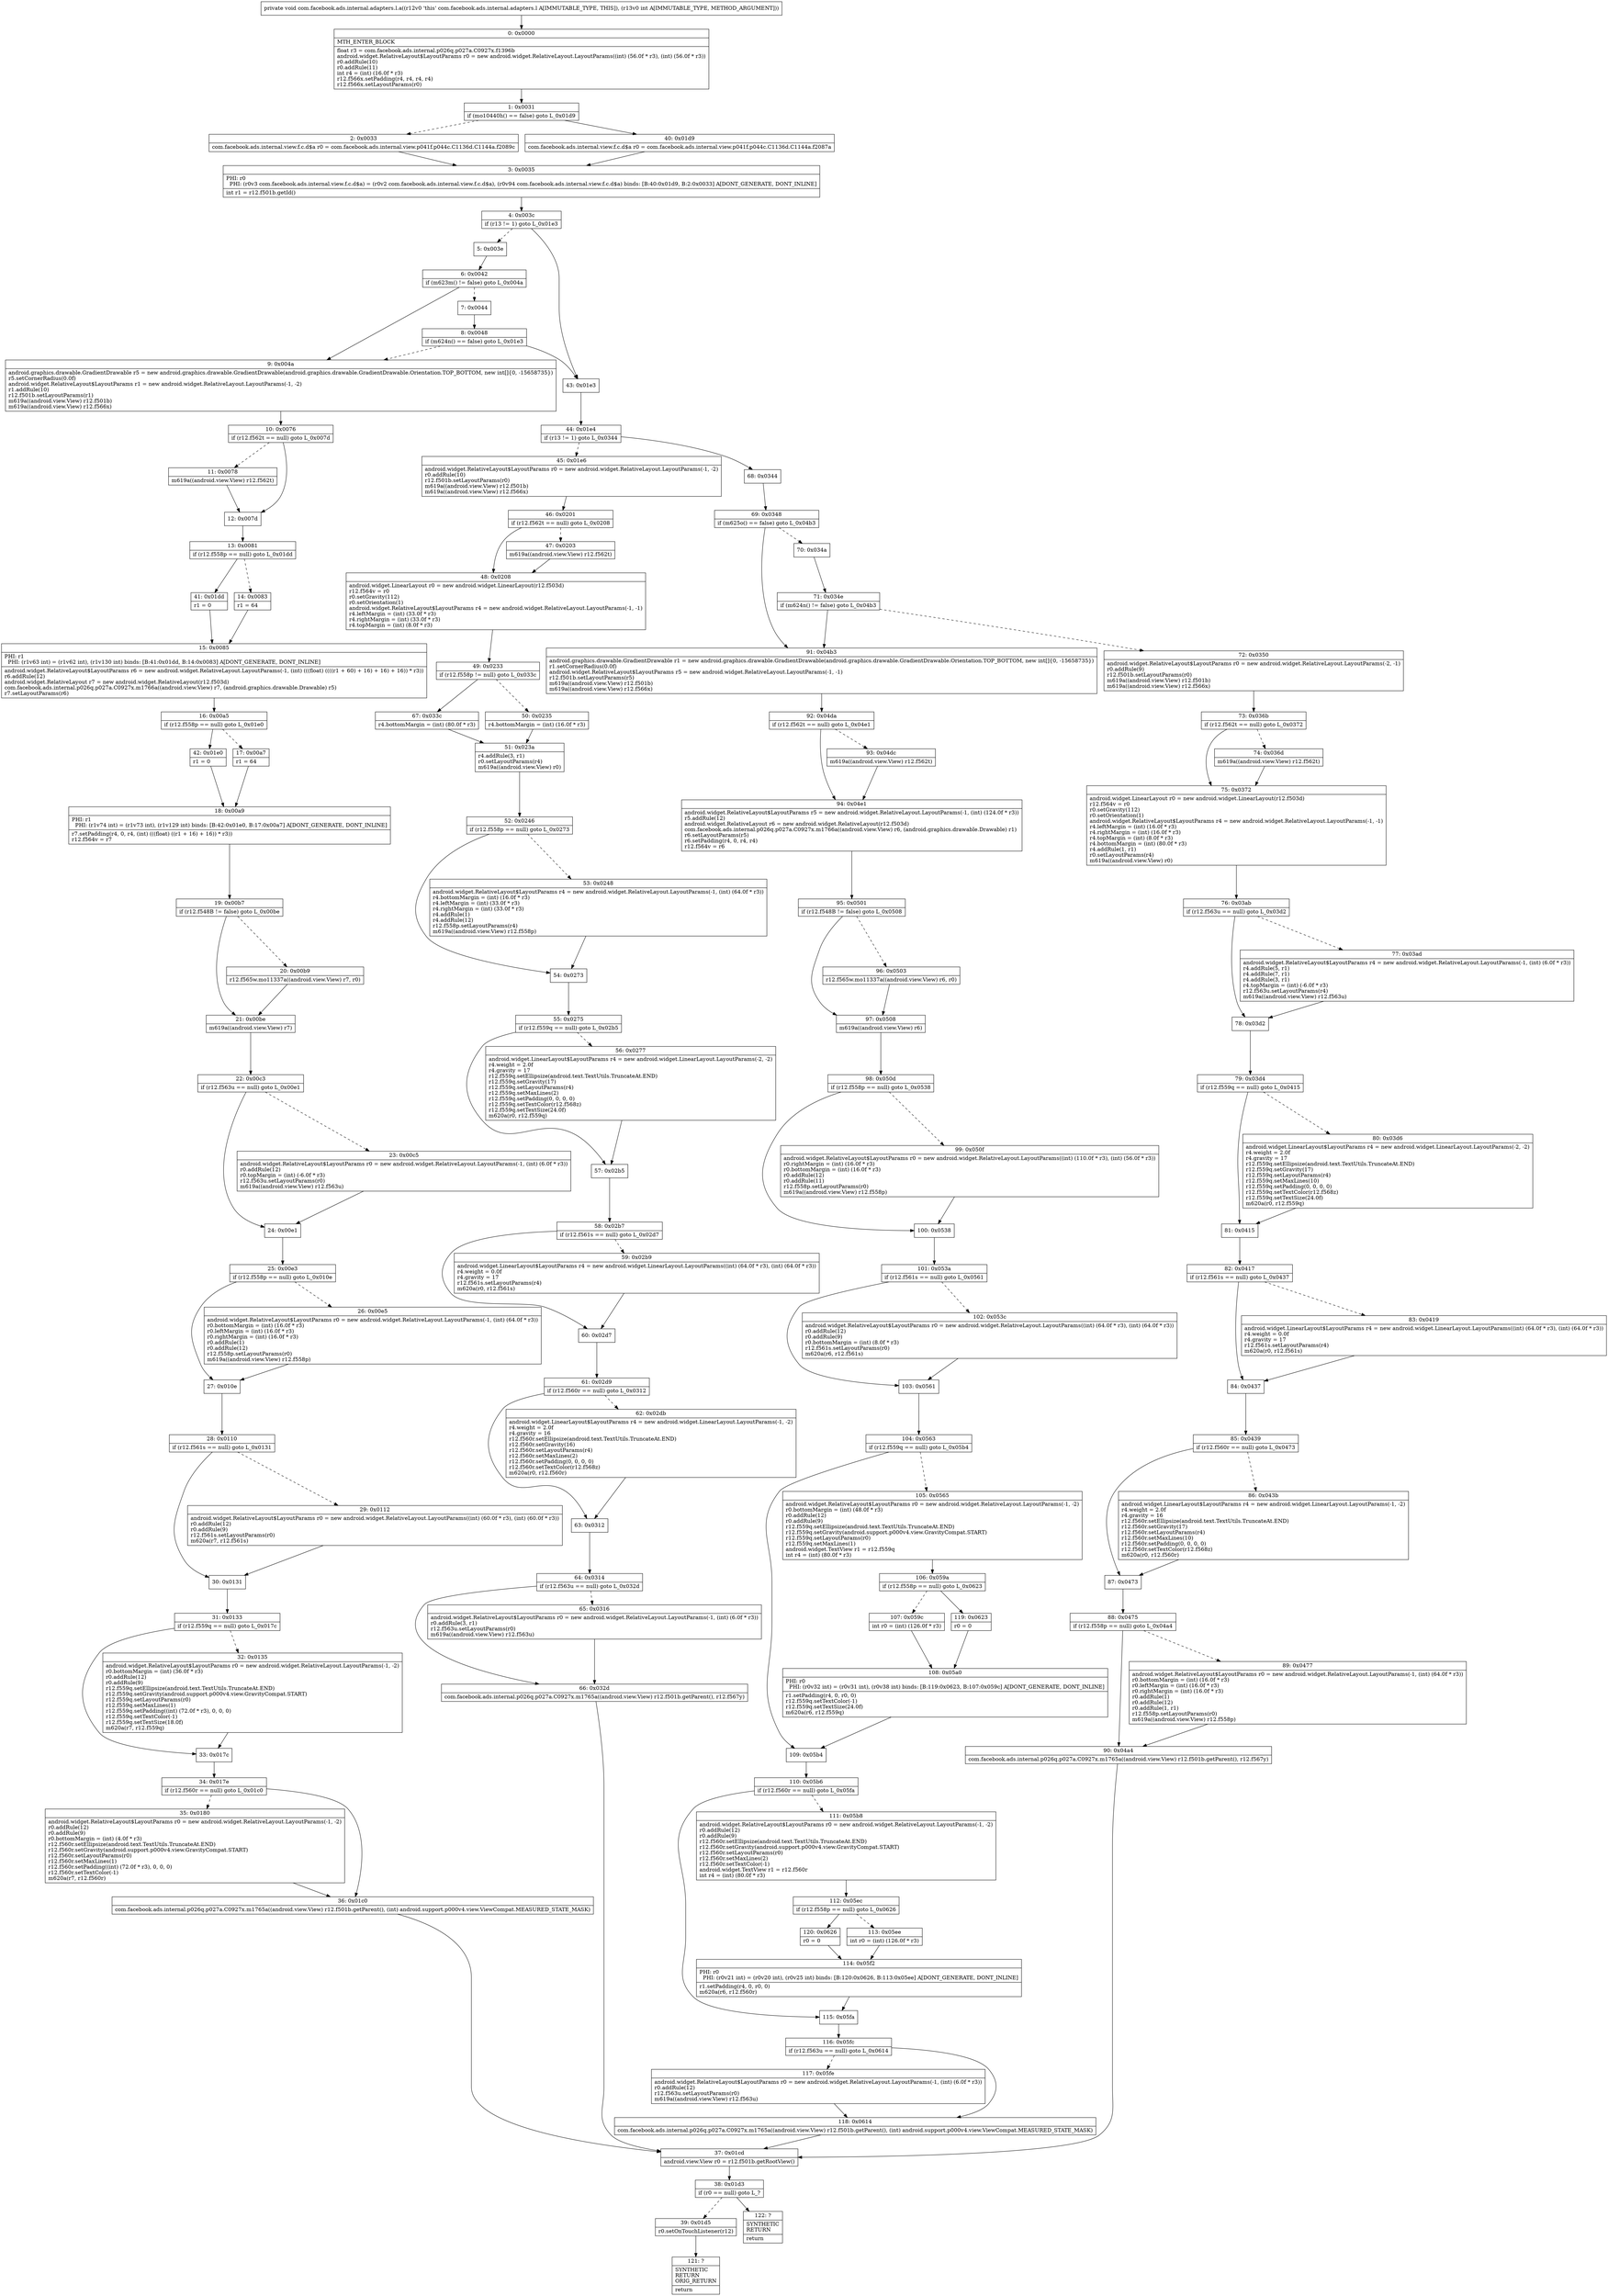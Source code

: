 digraph "CFG forcom.facebook.ads.internal.adapters.l.a(I)V" {
Node_0 [shape=record,label="{0\:\ 0x0000|MTH_ENTER_BLOCK\l|float r3 = com.facebook.ads.internal.p026q.p027a.C0927x.f1396b\landroid.widget.RelativeLayout$LayoutParams r0 = new android.widget.RelativeLayout.LayoutParams((int) (56.0f * r3), (int) (56.0f * r3))\lr0.addRule(10)\lr0.addRule(11)\lint r4 = (int) (16.0f * r3)\lr12.f566x.setPadding(r4, r4, r4, r4)\lr12.f566x.setLayoutParams(r0)\l}"];
Node_1 [shape=record,label="{1\:\ 0x0031|if (mo10440h() == false) goto L_0x01d9\l}"];
Node_2 [shape=record,label="{2\:\ 0x0033|com.facebook.ads.internal.view.f.c.d$a r0 = com.facebook.ads.internal.view.p041f.p044c.C1136d.C1144a.f2089c\l}"];
Node_3 [shape=record,label="{3\:\ 0x0035|PHI: r0 \l  PHI: (r0v3 com.facebook.ads.internal.view.f.c.d$a) = (r0v2 com.facebook.ads.internal.view.f.c.d$a), (r0v94 com.facebook.ads.internal.view.f.c.d$a) binds: [B:40:0x01d9, B:2:0x0033] A[DONT_GENERATE, DONT_INLINE]\l|int r1 = r12.f501b.getId()\l}"];
Node_4 [shape=record,label="{4\:\ 0x003c|if (r13 != 1) goto L_0x01e3\l}"];
Node_5 [shape=record,label="{5\:\ 0x003e}"];
Node_6 [shape=record,label="{6\:\ 0x0042|if (m623m() != false) goto L_0x004a\l}"];
Node_7 [shape=record,label="{7\:\ 0x0044}"];
Node_8 [shape=record,label="{8\:\ 0x0048|if (m624n() == false) goto L_0x01e3\l}"];
Node_9 [shape=record,label="{9\:\ 0x004a|android.graphics.drawable.GradientDrawable r5 = new android.graphics.drawable.GradientDrawable(android.graphics.drawable.GradientDrawable.Orientation.TOP_BOTTOM, new int[]\{0, \-15658735\})\lr5.setCornerRadius(0.0f)\landroid.widget.RelativeLayout$LayoutParams r1 = new android.widget.RelativeLayout.LayoutParams(\-1, \-2)\lr1.addRule(10)\lr12.f501b.setLayoutParams(r1)\lm619a((android.view.View) r12.f501b)\lm619a((android.view.View) r12.f566x)\l}"];
Node_10 [shape=record,label="{10\:\ 0x0076|if (r12.f562t == null) goto L_0x007d\l}"];
Node_11 [shape=record,label="{11\:\ 0x0078|m619a((android.view.View) r12.f562t)\l}"];
Node_12 [shape=record,label="{12\:\ 0x007d}"];
Node_13 [shape=record,label="{13\:\ 0x0081|if (r12.f558p == null) goto L_0x01dd\l}"];
Node_14 [shape=record,label="{14\:\ 0x0083|r1 = 64\l}"];
Node_15 [shape=record,label="{15\:\ 0x0085|PHI: r1 \l  PHI: (r1v63 int) = (r1v62 int), (r1v130 int) binds: [B:41:0x01dd, B:14:0x0083] A[DONT_GENERATE, DONT_INLINE]\l|android.widget.RelativeLayout$LayoutParams r6 = new android.widget.RelativeLayout.LayoutParams(\-1, (int) (((float) ((((r1 + 60) + 16) + 16) + 16)) * r3))\lr6.addRule(12)\landroid.widget.RelativeLayout r7 = new android.widget.RelativeLayout(r12.f503d)\lcom.facebook.ads.internal.p026q.p027a.C0927x.m1766a((android.view.View) r7, (android.graphics.drawable.Drawable) r5)\lr7.setLayoutParams(r6)\l}"];
Node_16 [shape=record,label="{16\:\ 0x00a5|if (r12.f558p == null) goto L_0x01e0\l}"];
Node_17 [shape=record,label="{17\:\ 0x00a7|r1 = 64\l}"];
Node_18 [shape=record,label="{18\:\ 0x00a9|PHI: r1 \l  PHI: (r1v74 int) = (r1v73 int), (r1v129 int) binds: [B:42:0x01e0, B:17:0x00a7] A[DONT_GENERATE, DONT_INLINE]\l|r7.setPadding(r4, 0, r4, (int) (((float) ((r1 + 16) + 16)) * r3))\lr12.f564v = r7\l}"];
Node_19 [shape=record,label="{19\:\ 0x00b7|if (r12.f548B != false) goto L_0x00be\l}"];
Node_20 [shape=record,label="{20\:\ 0x00b9|r12.f565w.mo11337a((android.view.View) r7, r0)\l}"];
Node_21 [shape=record,label="{21\:\ 0x00be|m619a((android.view.View) r7)\l}"];
Node_22 [shape=record,label="{22\:\ 0x00c3|if (r12.f563u == null) goto L_0x00e1\l}"];
Node_23 [shape=record,label="{23\:\ 0x00c5|android.widget.RelativeLayout$LayoutParams r0 = new android.widget.RelativeLayout.LayoutParams(\-1, (int) (6.0f * r3))\lr0.addRule(12)\lr0.topMargin = (int) (\-6.0f * r3)\lr12.f563u.setLayoutParams(r0)\lm619a((android.view.View) r12.f563u)\l}"];
Node_24 [shape=record,label="{24\:\ 0x00e1}"];
Node_25 [shape=record,label="{25\:\ 0x00e3|if (r12.f558p == null) goto L_0x010e\l}"];
Node_26 [shape=record,label="{26\:\ 0x00e5|android.widget.RelativeLayout$LayoutParams r0 = new android.widget.RelativeLayout.LayoutParams(\-1, (int) (64.0f * r3))\lr0.bottomMargin = (int) (16.0f * r3)\lr0.leftMargin = (int) (16.0f * r3)\lr0.rightMargin = (int) (16.0f * r3)\lr0.addRule(1)\lr0.addRule(12)\lr12.f558p.setLayoutParams(r0)\lm619a((android.view.View) r12.f558p)\l}"];
Node_27 [shape=record,label="{27\:\ 0x010e}"];
Node_28 [shape=record,label="{28\:\ 0x0110|if (r12.f561s == null) goto L_0x0131\l}"];
Node_29 [shape=record,label="{29\:\ 0x0112|android.widget.RelativeLayout$LayoutParams r0 = new android.widget.RelativeLayout.LayoutParams((int) (60.0f * r3), (int) (60.0f * r3))\lr0.addRule(12)\lr0.addRule(9)\lr12.f561s.setLayoutParams(r0)\lm620a(r7, r12.f561s)\l}"];
Node_30 [shape=record,label="{30\:\ 0x0131}"];
Node_31 [shape=record,label="{31\:\ 0x0133|if (r12.f559q == null) goto L_0x017c\l}"];
Node_32 [shape=record,label="{32\:\ 0x0135|android.widget.RelativeLayout$LayoutParams r0 = new android.widget.RelativeLayout.LayoutParams(\-1, \-2)\lr0.bottomMargin = (int) (36.0f * r3)\lr0.addRule(12)\lr0.addRule(9)\lr12.f559q.setEllipsize(android.text.TextUtils.TruncateAt.END)\lr12.f559q.setGravity(android.support.p000v4.view.GravityCompat.START)\lr12.f559q.setLayoutParams(r0)\lr12.f559q.setMaxLines(1)\lr12.f559q.setPadding((int) (72.0f * r3), 0, 0, 0)\lr12.f559q.setTextColor(\-1)\lr12.f559q.setTextSize(18.0f)\lm620a(r7, r12.f559q)\l}"];
Node_33 [shape=record,label="{33\:\ 0x017c}"];
Node_34 [shape=record,label="{34\:\ 0x017e|if (r12.f560r == null) goto L_0x01c0\l}"];
Node_35 [shape=record,label="{35\:\ 0x0180|android.widget.RelativeLayout$LayoutParams r0 = new android.widget.RelativeLayout.LayoutParams(\-1, \-2)\lr0.addRule(12)\lr0.addRule(9)\lr0.bottomMargin = (int) (4.0f * r3)\lr12.f560r.setEllipsize(android.text.TextUtils.TruncateAt.END)\lr12.f560r.setGravity(android.support.p000v4.view.GravityCompat.START)\lr12.f560r.setLayoutParams(r0)\lr12.f560r.setMaxLines(1)\lr12.f560r.setPadding((int) (72.0f * r3), 0, 0, 0)\lr12.f560r.setTextColor(\-1)\lm620a(r7, r12.f560r)\l}"];
Node_36 [shape=record,label="{36\:\ 0x01c0|com.facebook.ads.internal.p026q.p027a.C0927x.m1765a((android.view.View) r12.f501b.getParent(), (int) android.support.p000v4.view.ViewCompat.MEASURED_STATE_MASK)\l}"];
Node_37 [shape=record,label="{37\:\ 0x01cd|android.view.View r0 = r12.f501b.getRootView()\l}"];
Node_38 [shape=record,label="{38\:\ 0x01d3|if (r0 == null) goto L_?\l}"];
Node_39 [shape=record,label="{39\:\ 0x01d5|r0.setOnTouchListener(r12)\l}"];
Node_40 [shape=record,label="{40\:\ 0x01d9|com.facebook.ads.internal.view.f.c.d$a r0 = com.facebook.ads.internal.view.p041f.p044c.C1136d.C1144a.f2087a\l}"];
Node_41 [shape=record,label="{41\:\ 0x01dd|r1 = 0\l}"];
Node_42 [shape=record,label="{42\:\ 0x01e0|r1 = 0\l}"];
Node_43 [shape=record,label="{43\:\ 0x01e3}"];
Node_44 [shape=record,label="{44\:\ 0x01e4|if (r13 != 1) goto L_0x0344\l}"];
Node_45 [shape=record,label="{45\:\ 0x01e6|android.widget.RelativeLayout$LayoutParams r0 = new android.widget.RelativeLayout.LayoutParams(\-1, \-2)\lr0.addRule(10)\lr12.f501b.setLayoutParams(r0)\lm619a((android.view.View) r12.f501b)\lm619a((android.view.View) r12.f566x)\l}"];
Node_46 [shape=record,label="{46\:\ 0x0201|if (r12.f562t == null) goto L_0x0208\l}"];
Node_47 [shape=record,label="{47\:\ 0x0203|m619a((android.view.View) r12.f562t)\l}"];
Node_48 [shape=record,label="{48\:\ 0x0208|android.widget.LinearLayout r0 = new android.widget.LinearLayout(r12.f503d)\lr12.f564v = r0\lr0.setGravity(112)\lr0.setOrientation(1)\landroid.widget.RelativeLayout$LayoutParams r4 = new android.widget.RelativeLayout.LayoutParams(\-1, \-1)\lr4.leftMargin = (int) (33.0f * r3)\lr4.rightMargin = (int) (33.0f * r3)\lr4.topMargin = (int) (8.0f * r3)\l}"];
Node_49 [shape=record,label="{49\:\ 0x0233|if (r12.f558p != null) goto L_0x033c\l}"];
Node_50 [shape=record,label="{50\:\ 0x0235|r4.bottomMargin = (int) (16.0f * r3)\l}"];
Node_51 [shape=record,label="{51\:\ 0x023a|r4.addRule(3, r1)\lr0.setLayoutParams(r4)\lm619a((android.view.View) r0)\l}"];
Node_52 [shape=record,label="{52\:\ 0x0246|if (r12.f558p == null) goto L_0x0273\l}"];
Node_53 [shape=record,label="{53\:\ 0x0248|android.widget.RelativeLayout$LayoutParams r4 = new android.widget.RelativeLayout.LayoutParams(\-1, (int) (64.0f * r3))\lr4.bottomMargin = (int) (16.0f * r3)\lr4.leftMargin = (int) (33.0f * r3)\lr4.rightMargin = (int) (33.0f * r3)\lr4.addRule(1)\lr4.addRule(12)\lr12.f558p.setLayoutParams(r4)\lm619a((android.view.View) r12.f558p)\l}"];
Node_54 [shape=record,label="{54\:\ 0x0273}"];
Node_55 [shape=record,label="{55\:\ 0x0275|if (r12.f559q == null) goto L_0x02b5\l}"];
Node_56 [shape=record,label="{56\:\ 0x0277|android.widget.LinearLayout$LayoutParams r4 = new android.widget.LinearLayout.LayoutParams(\-2, \-2)\lr4.weight = 2.0f\lr4.gravity = 17\lr12.f559q.setEllipsize(android.text.TextUtils.TruncateAt.END)\lr12.f559q.setGravity(17)\lr12.f559q.setLayoutParams(r4)\lr12.f559q.setMaxLines(2)\lr12.f559q.setPadding(0, 0, 0, 0)\lr12.f559q.setTextColor(r12.f568z)\lr12.f559q.setTextSize(24.0f)\lm620a(r0, r12.f559q)\l}"];
Node_57 [shape=record,label="{57\:\ 0x02b5}"];
Node_58 [shape=record,label="{58\:\ 0x02b7|if (r12.f561s == null) goto L_0x02d7\l}"];
Node_59 [shape=record,label="{59\:\ 0x02b9|android.widget.LinearLayout$LayoutParams r4 = new android.widget.LinearLayout.LayoutParams((int) (64.0f * r3), (int) (64.0f * r3))\lr4.weight = 0.0f\lr4.gravity = 17\lr12.f561s.setLayoutParams(r4)\lm620a(r0, r12.f561s)\l}"];
Node_60 [shape=record,label="{60\:\ 0x02d7}"];
Node_61 [shape=record,label="{61\:\ 0x02d9|if (r12.f560r == null) goto L_0x0312\l}"];
Node_62 [shape=record,label="{62\:\ 0x02db|android.widget.LinearLayout$LayoutParams r4 = new android.widget.LinearLayout.LayoutParams(\-1, \-2)\lr4.weight = 2.0f\lr4.gravity = 16\lr12.f560r.setEllipsize(android.text.TextUtils.TruncateAt.END)\lr12.f560r.setGravity(16)\lr12.f560r.setLayoutParams(r4)\lr12.f560r.setMaxLines(2)\lr12.f560r.setPadding(0, 0, 0, 0)\lr12.f560r.setTextColor(r12.f568z)\lm620a(r0, r12.f560r)\l}"];
Node_63 [shape=record,label="{63\:\ 0x0312}"];
Node_64 [shape=record,label="{64\:\ 0x0314|if (r12.f563u == null) goto L_0x032d\l}"];
Node_65 [shape=record,label="{65\:\ 0x0316|android.widget.RelativeLayout$LayoutParams r0 = new android.widget.RelativeLayout.LayoutParams(\-1, (int) (6.0f * r3))\lr0.addRule(3, r1)\lr12.f563u.setLayoutParams(r0)\lm619a((android.view.View) r12.f563u)\l}"];
Node_66 [shape=record,label="{66\:\ 0x032d|com.facebook.ads.internal.p026q.p027a.C0927x.m1765a((android.view.View) r12.f501b.getParent(), r12.f567y)\l}"];
Node_67 [shape=record,label="{67\:\ 0x033c|r4.bottomMargin = (int) (80.0f * r3)\l}"];
Node_68 [shape=record,label="{68\:\ 0x0344}"];
Node_69 [shape=record,label="{69\:\ 0x0348|if (m625o() == false) goto L_0x04b3\l}"];
Node_70 [shape=record,label="{70\:\ 0x034a}"];
Node_71 [shape=record,label="{71\:\ 0x034e|if (m624n() != false) goto L_0x04b3\l}"];
Node_72 [shape=record,label="{72\:\ 0x0350|android.widget.RelativeLayout$LayoutParams r0 = new android.widget.RelativeLayout.LayoutParams(\-2, \-1)\lr0.addRule(9)\lr12.f501b.setLayoutParams(r0)\lm619a((android.view.View) r12.f501b)\lm619a((android.view.View) r12.f566x)\l}"];
Node_73 [shape=record,label="{73\:\ 0x036b|if (r12.f562t == null) goto L_0x0372\l}"];
Node_74 [shape=record,label="{74\:\ 0x036d|m619a((android.view.View) r12.f562t)\l}"];
Node_75 [shape=record,label="{75\:\ 0x0372|android.widget.LinearLayout r0 = new android.widget.LinearLayout(r12.f503d)\lr12.f564v = r0\lr0.setGravity(112)\lr0.setOrientation(1)\landroid.widget.RelativeLayout$LayoutParams r4 = new android.widget.RelativeLayout.LayoutParams(\-1, \-1)\lr4.leftMargin = (int) (16.0f * r3)\lr4.rightMargin = (int) (16.0f * r3)\lr4.topMargin = (int) (8.0f * r3)\lr4.bottomMargin = (int) (80.0f * r3)\lr4.addRule(1, r1)\lr0.setLayoutParams(r4)\lm619a((android.view.View) r0)\l}"];
Node_76 [shape=record,label="{76\:\ 0x03ab|if (r12.f563u == null) goto L_0x03d2\l}"];
Node_77 [shape=record,label="{77\:\ 0x03ad|android.widget.RelativeLayout$LayoutParams r4 = new android.widget.RelativeLayout.LayoutParams(\-1, (int) (6.0f * r3))\lr4.addRule(5, r1)\lr4.addRule(7, r1)\lr4.addRule(3, r1)\lr4.topMargin = (int) (\-6.0f * r3)\lr12.f563u.setLayoutParams(r4)\lm619a((android.view.View) r12.f563u)\l}"];
Node_78 [shape=record,label="{78\:\ 0x03d2}"];
Node_79 [shape=record,label="{79\:\ 0x03d4|if (r12.f559q == null) goto L_0x0415\l}"];
Node_80 [shape=record,label="{80\:\ 0x03d6|android.widget.LinearLayout$LayoutParams r4 = new android.widget.LinearLayout.LayoutParams(\-2, \-2)\lr4.weight = 2.0f\lr4.gravity = 17\lr12.f559q.setEllipsize(android.text.TextUtils.TruncateAt.END)\lr12.f559q.setGravity(17)\lr12.f559q.setLayoutParams(r4)\lr12.f559q.setMaxLines(10)\lr12.f559q.setPadding(0, 0, 0, 0)\lr12.f559q.setTextColor(r12.f568z)\lr12.f559q.setTextSize(24.0f)\lm620a(r0, r12.f559q)\l}"];
Node_81 [shape=record,label="{81\:\ 0x0415}"];
Node_82 [shape=record,label="{82\:\ 0x0417|if (r12.f561s == null) goto L_0x0437\l}"];
Node_83 [shape=record,label="{83\:\ 0x0419|android.widget.LinearLayout$LayoutParams r4 = new android.widget.LinearLayout.LayoutParams((int) (64.0f * r3), (int) (64.0f * r3))\lr4.weight = 0.0f\lr4.gravity = 17\lr12.f561s.setLayoutParams(r4)\lm620a(r0, r12.f561s)\l}"];
Node_84 [shape=record,label="{84\:\ 0x0437}"];
Node_85 [shape=record,label="{85\:\ 0x0439|if (r12.f560r == null) goto L_0x0473\l}"];
Node_86 [shape=record,label="{86\:\ 0x043b|android.widget.LinearLayout$LayoutParams r4 = new android.widget.LinearLayout.LayoutParams(\-1, \-2)\lr4.weight = 2.0f\lr4.gravity = 16\lr12.f560r.setEllipsize(android.text.TextUtils.TruncateAt.END)\lr12.f560r.setGravity(17)\lr12.f560r.setLayoutParams(r4)\lr12.f560r.setMaxLines(10)\lr12.f560r.setPadding(0, 0, 0, 0)\lr12.f560r.setTextColor(r12.f568z)\lm620a(r0, r12.f560r)\l}"];
Node_87 [shape=record,label="{87\:\ 0x0473}"];
Node_88 [shape=record,label="{88\:\ 0x0475|if (r12.f558p == null) goto L_0x04a4\l}"];
Node_89 [shape=record,label="{89\:\ 0x0477|android.widget.RelativeLayout$LayoutParams r0 = new android.widget.RelativeLayout.LayoutParams(\-1, (int) (64.0f * r3))\lr0.bottomMargin = (int) (16.0f * r3)\lr0.leftMargin = (int) (16.0f * r3)\lr0.rightMargin = (int) (16.0f * r3)\lr0.addRule(1)\lr0.addRule(12)\lr0.addRule(1, r1)\lr12.f558p.setLayoutParams(r0)\lm619a((android.view.View) r12.f558p)\l}"];
Node_90 [shape=record,label="{90\:\ 0x04a4|com.facebook.ads.internal.p026q.p027a.C0927x.m1765a((android.view.View) r12.f501b.getParent(), r12.f567y)\l}"];
Node_91 [shape=record,label="{91\:\ 0x04b3|android.graphics.drawable.GradientDrawable r1 = new android.graphics.drawable.GradientDrawable(android.graphics.drawable.GradientDrawable.Orientation.TOP_BOTTOM, new int[]\{0, \-15658735\})\lr1.setCornerRadius(0.0f)\landroid.widget.RelativeLayout$LayoutParams r5 = new android.widget.RelativeLayout.LayoutParams(\-1, \-1)\lr12.f501b.setLayoutParams(r5)\lm619a((android.view.View) r12.f501b)\lm619a((android.view.View) r12.f566x)\l}"];
Node_92 [shape=record,label="{92\:\ 0x04da|if (r12.f562t == null) goto L_0x04e1\l}"];
Node_93 [shape=record,label="{93\:\ 0x04dc|m619a((android.view.View) r12.f562t)\l}"];
Node_94 [shape=record,label="{94\:\ 0x04e1|android.widget.RelativeLayout$LayoutParams r5 = new android.widget.RelativeLayout.LayoutParams(\-1, (int) (124.0f * r3))\lr5.addRule(12)\landroid.widget.RelativeLayout r6 = new android.widget.RelativeLayout(r12.f503d)\lcom.facebook.ads.internal.p026q.p027a.C0927x.m1766a((android.view.View) r6, (android.graphics.drawable.Drawable) r1)\lr6.setLayoutParams(r5)\lr6.setPadding(r4, 0, r4, r4)\lr12.f564v = r6\l}"];
Node_95 [shape=record,label="{95\:\ 0x0501|if (r12.f548B != false) goto L_0x0508\l}"];
Node_96 [shape=record,label="{96\:\ 0x0503|r12.f565w.mo11337a((android.view.View) r6, r0)\l}"];
Node_97 [shape=record,label="{97\:\ 0x0508|m619a((android.view.View) r6)\l}"];
Node_98 [shape=record,label="{98\:\ 0x050d|if (r12.f558p == null) goto L_0x0538\l}"];
Node_99 [shape=record,label="{99\:\ 0x050f|android.widget.RelativeLayout$LayoutParams r0 = new android.widget.RelativeLayout.LayoutParams((int) (110.0f * r3), (int) (56.0f * r3))\lr0.rightMargin = (int) (16.0f * r3)\lr0.bottomMargin = (int) (16.0f * r3)\lr0.addRule(12)\lr0.addRule(11)\lr12.f558p.setLayoutParams(r0)\lm619a((android.view.View) r12.f558p)\l}"];
Node_100 [shape=record,label="{100\:\ 0x0538}"];
Node_101 [shape=record,label="{101\:\ 0x053a|if (r12.f561s == null) goto L_0x0561\l}"];
Node_102 [shape=record,label="{102\:\ 0x053c|android.widget.RelativeLayout$LayoutParams r0 = new android.widget.RelativeLayout.LayoutParams((int) (64.0f * r3), (int) (64.0f * r3))\lr0.addRule(12)\lr0.addRule(9)\lr0.bottomMargin = (int) (8.0f * r3)\lr12.f561s.setLayoutParams(r0)\lm620a(r6, r12.f561s)\l}"];
Node_103 [shape=record,label="{103\:\ 0x0561}"];
Node_104 [shape=record,label="{104\:\ 0x0563|if (r12.f559q == null) goto L_0x05b4\l}"];
Node_105 [shape=record,label="{105\:\ 0x0565|android.widget.RelativeLayout$LayoutParams r0 = new android.widget.RelativeLayout.LayoutParams(\-1, \-2)\lr0.bottomMargin = (int) (48.0f * r3)\lr0.addRule(12)\lr0.addRule(9)\lr12.f559q.setEllipsize(android.text.TextUtils.TruncateAt.END)\lr12.f559q.setGravity(android.support.p000v4.view.GravityCompat.START)\lr12.f559q.setLayoutParams(r0)\lr12.f559q.setMaxLines(1)\landroid.widget.TextView r1 = r12.f559q\lint r4 = (int) (80.0f * r3)\l}"];
Node_106 [shape=record,label="{106\:\ 0x059a|if (r12.f558p == null) goto L_0x0623\l}"];
Node_107 [shape=record,label="{107\:\ 0x059c|int r0 = (int) (126.0f * r3)\l}"];
Node_108 [shape=record,label="{108\:\ 0x05a0|PHI: r0 \l  PHI: (r0v32 int) = (r0v31 int), (r0v38 int) binds: [B:119:0x0623, B:107:0x059c] A[DONT_GENERATE, DONT_INLINE]\l|r1.setPadding(r4, 0, r0, 0)\lr12.f559q.setTextColor(\-1)\lr12.f559q.setTextSize(24.0f)\lm620a(r6, r12.f559q)\l}"];
Node_109 [shape=record,label="{109\:\ 0x05b4}"];
Node_110 [shape=record,label="{110\:\ 0x05b6|if (r12.f560r == null) goto L_0x05fa\l}"];
Node_111 [shape=record,label="{111\:\ 0x05b8|android.widget.RelativeLayout$LayoutParams r0 = new android.widget.RelativeLayout.LayoutParams(\-1, \-2)\lr0.addRule(12)\lr0.addRule(9)\lr12.f560r.setEllipsize(android.text.TextUtils.TruncateAt.END)\lr12.f560r.setGravity(android.support.p000v4.view.GravityCompat.START)\lr12.f560r.setLayoutParams(r0)\lr12.f560r.setMaxLines(2)\lr12.f560r.setTextColor(\-1)\landroid.widget.TextView r1 = r12.f560r\lint r4 = (int) (80.0f * r3)\l}"];
Node_112 [shape=record,label="{112\:\ 0x05ec|if (r12.f558p == null) goto L_0x0626\l}"];
Node_113 [shape=record,label="{113\:\ 0x05ee|int r0 = (int) (126.0f * r3)\l}"];
Node_114 [shape=record,label="{114\:\ 0x05f2|PHI: r0 \l  PHI: (r0v21 int) = (r0v20 int), (r0v25 int) binds: [B:120:0x0626, B:113:0x05ee] A[DONT_GENERATE, DONT_INLINE]\l|r1.setPadding(r4, 0, r0, 0)\lm620a(r6, r12.f560r)\l}"];
Node_115 [shape=record,label="{115\:\ 0x05fa}"];
Node_116 [shape=record,label="{116\:\ 0x05fc|if (r12.f563u == null) goto L_0x0614\l}"];
Node_117 [shape=record,label="{117\:\ 0x05fe|android.widget.RelativeLayout$LayoutParams r0 = new android.widget.RelativeLayout.LayoutParams(\-1, (int) (6.0f * r3))\lr0.addRule(12)\lr12.f563u.setLayoutParams(r0)\lm619a((android.view.View) r12.f563u)\l}"];
Node_118 [shape=record,label="{118\:\ 0x0614|com.facebook.ads.internal.p026q.p027a.C0927x.m1765a((android.view.View) r12.f501b.getParent(), (int) android.support.p000v4.view.ViewCompat.MEASURED_STATE_MASK)\l}"];
Node_119 [shape=record,label="{119\:\ 0x0623|r0 = 0\l}"];
Node_120 [shape=record,label="{120\:\ 0x0626|r0 = 0\l}"];
Node_121 [shape=record,label="{121\:\ ?|SYNTHETIC\lRETURN\lORIG_RETURN\l|return\l}"];
Node_122 [shape=record,label="{122\:\ ?|SYNTHETIC\lRETURN\l|return\l}"];
MethodNode[shape=record,label="{private void com.facebook.ads.internal.adapters.l.a((r12v0 'this' com.facebook.ads.internal.adapters.l A[IMMUTABLE_TYPE, THIS]), (r13v0 int A[IMMUTABLE_TYPE, METHOD_ARGUMENT])) }"];
MethodNode -> Node_0;
Node_0 -> Node_1;
Node_1 -> Node_2[style=dashed];
Node_1 -> Node_40;
Node_2 -> Node_3;
Node_3 -> Node_4;
Node_4 -> Node_5[style=dashed];
Node_4 -> Node_43;
Node_5 -> Node_6;
Node_6 -> Node_7[style=dashed];
Node_6 -> Node_9;
Node_7 -> Node_8;
Node_8 -> Node_9[style=dashed];
Node_8 -> Node_43;
Node_9 -> Node_10;
Node_10 -> Node_11[style=dashed];
Node_10 -> Node_12;
Node_11 -> Node_12;
Node_12 -> Node_13;
Node_13 -> Node_14[style=dashed];
Node_13 -> Node_41;
Node_14 -> Node_15;
Node_15 -> Node_16;
Node_16 -> Node_17[style=dashed];
Node_16 -> Node_42;
Node_17 -> Node_18;
Node_18 -> Node_19;
Node_19 -> Node_20[style=dashed];
Node_19 -> Node_21;
Node_20 -> Node_21;
Node_21 -> Node_22;
Node_22 -> Node_23[style=dashed];
Node_22 -> Node_24;
Node_23 -> Node_24;
Node_24 -> Node_25;
Node_25 -> Node_26[style=dashed];
Node_25 -> Node_27;
Node_26 -> Node_27;
Node_27 -> Node_28;
Node_28 -> Node_29[style=dashed];
Node_28 -> Node_30;
Node_29 -> Node_30;
Node_30 -> Node_31;
Node_31 -> Node_32[style=dashed];
Node_31 -> Node_33;
Node_32 -> Node_33;
Node_33 -> Node_34;
Node_34 -> Node_35[style=dashed];
Node_34 -> Node_36;
Node_35 -> Node_36;
Node_36 -> Node_37;
Node_37 -> Node_38;
Node_38 -> Node_39[style=dashed];
Node_38 -> Node_122;
Node_39 -> Node_121;
Node_40 -> Node_3;
Node_41 -> Node_15;
Node_42 -> Node_18;
Node_43 -> Node_44;
Node_44 -> Node_45[style=dashed];
Node_44 -> Node_68;
Node_45 -> Node_46;
Node_46 -> Node_47[style=dashed];
Node_46 -> Node_48;
Node_47 -> Node_48;
Node_48 -> Node_49;
Node_49 -> Node_50[style=dashed];
Node_49 -> Node_67;
Node_50 -> Node_51;
Node_51 -> Node_52;
Node_52 -> Node_53[style=dashed];
Node_52 -> Node_54;
Node_53 -> Node_54;
Node_54 -> Node_55;
Node_55 -> Node_56[style=dashed];
Node_55 -> Node_57;
Node_56 -> Node_57;
Node_57 -> Node_58;
Node_58 -> Node_59[style=dashed];
Node_58 -> Node_60;
Node_59 -> Node_60;
Node_60 -> Node_61;
Node_61 -> Node_62[style=dashed];
Node_61 -> Node_63;
Node_62 -> Node_63;
Node_63 -> Node_64;
Node_64 -> Node_65[style=dashed];
Node_64 -> Node_66;
Node_65 -> Node_66;
Node_66 -> Node_37;
Node_67 -> Node_51;
Node_68 -> Node_69;
Node_69 -> Node_70[style=dashed];
Node_69 -> Node_91;
Node_70 -> Node_71;
Node_71 -> Node_72[style=dashed];
Node_71 -> Node_91;
Node_72 -> Node_73;
Node_73 -> Node_74[style=dashed];
Node_73 -> Node_75;
Node_74 -> Node_75;
Node_75 -> Node_76;
Node_76 -> Node_77[style=dashed];
Node_76 -> Node_78;
Node_77 -> Node_78;
Node_78 -> Node_79;
Node_79 -> Node_80[style=dashed];
Node_79 -> Node_81;
Node_80 -> Node_81;
Node_81 -> Node_82;
Node_82 -> Node_83[style=dashed];
Node_82 -> Node_84;
Node_83 -> Node_84;
Node_84 -> Node_85;
Node_85 -> Node_86[style=dashed];
Node_85 -> Node_87;
Node_86 -> Node_87;
Node_87 -> Node_88;
Node_88 -> Node_89[style=dashed];
Node_88 -> Node_90;
Node_89 -> Node_90;
Node_90 -> Node_37;
Node_91 -> Node_92;
Node_92 -> Node_93[style=dashed];
Node_92 -> Node_94;
Node_93 -> Node_94;
Node_94 -> Node_95;
Node_95 -> Node_96[style=dashed];
Node_95 -> Node_97;
Node_96 -> Node_97;
Node_97 -> Node_98;
Node_98 -> Node_99[style=dashed];
Node_98 -> Node_100;
Node_99 -> Node_100;
Node_100 -> Node_101;
Node_101 -> Node_102[style=dashed];
Node_101 -> Node_103;
Node_102 -> Node_103;
Node_103 -> Node_104;
Node_104 -> Node_105[style=dashed];
Node_104 -> Node_109;
Node_105 -> Node_106;
Node_106 -> Node_107[style=dashed];
Node_106 -> Node_119;
Node_107 -> Node_108;
Node_108 -> Node_109;
Node_109 -> Node_110;
Node_110 -> Node_111[style=dashed];
Node_110 -> Node_115;
Node_111 -> Node_112;
Node_112 -> Node_113[style=dashed];
Node_112 -> Node_120;
Node_113 -> Node_114;
Node_114 -> Node_115;
Node_115 -> Node_116;
Node_116 -> Node_117[style=dashed];
Node_116 -> Node_118;
Node_117 -> Node_118;
Node_118 -> Node_37;
Node_119 -> Node_108;
Node_120 -> Node_114;
}

